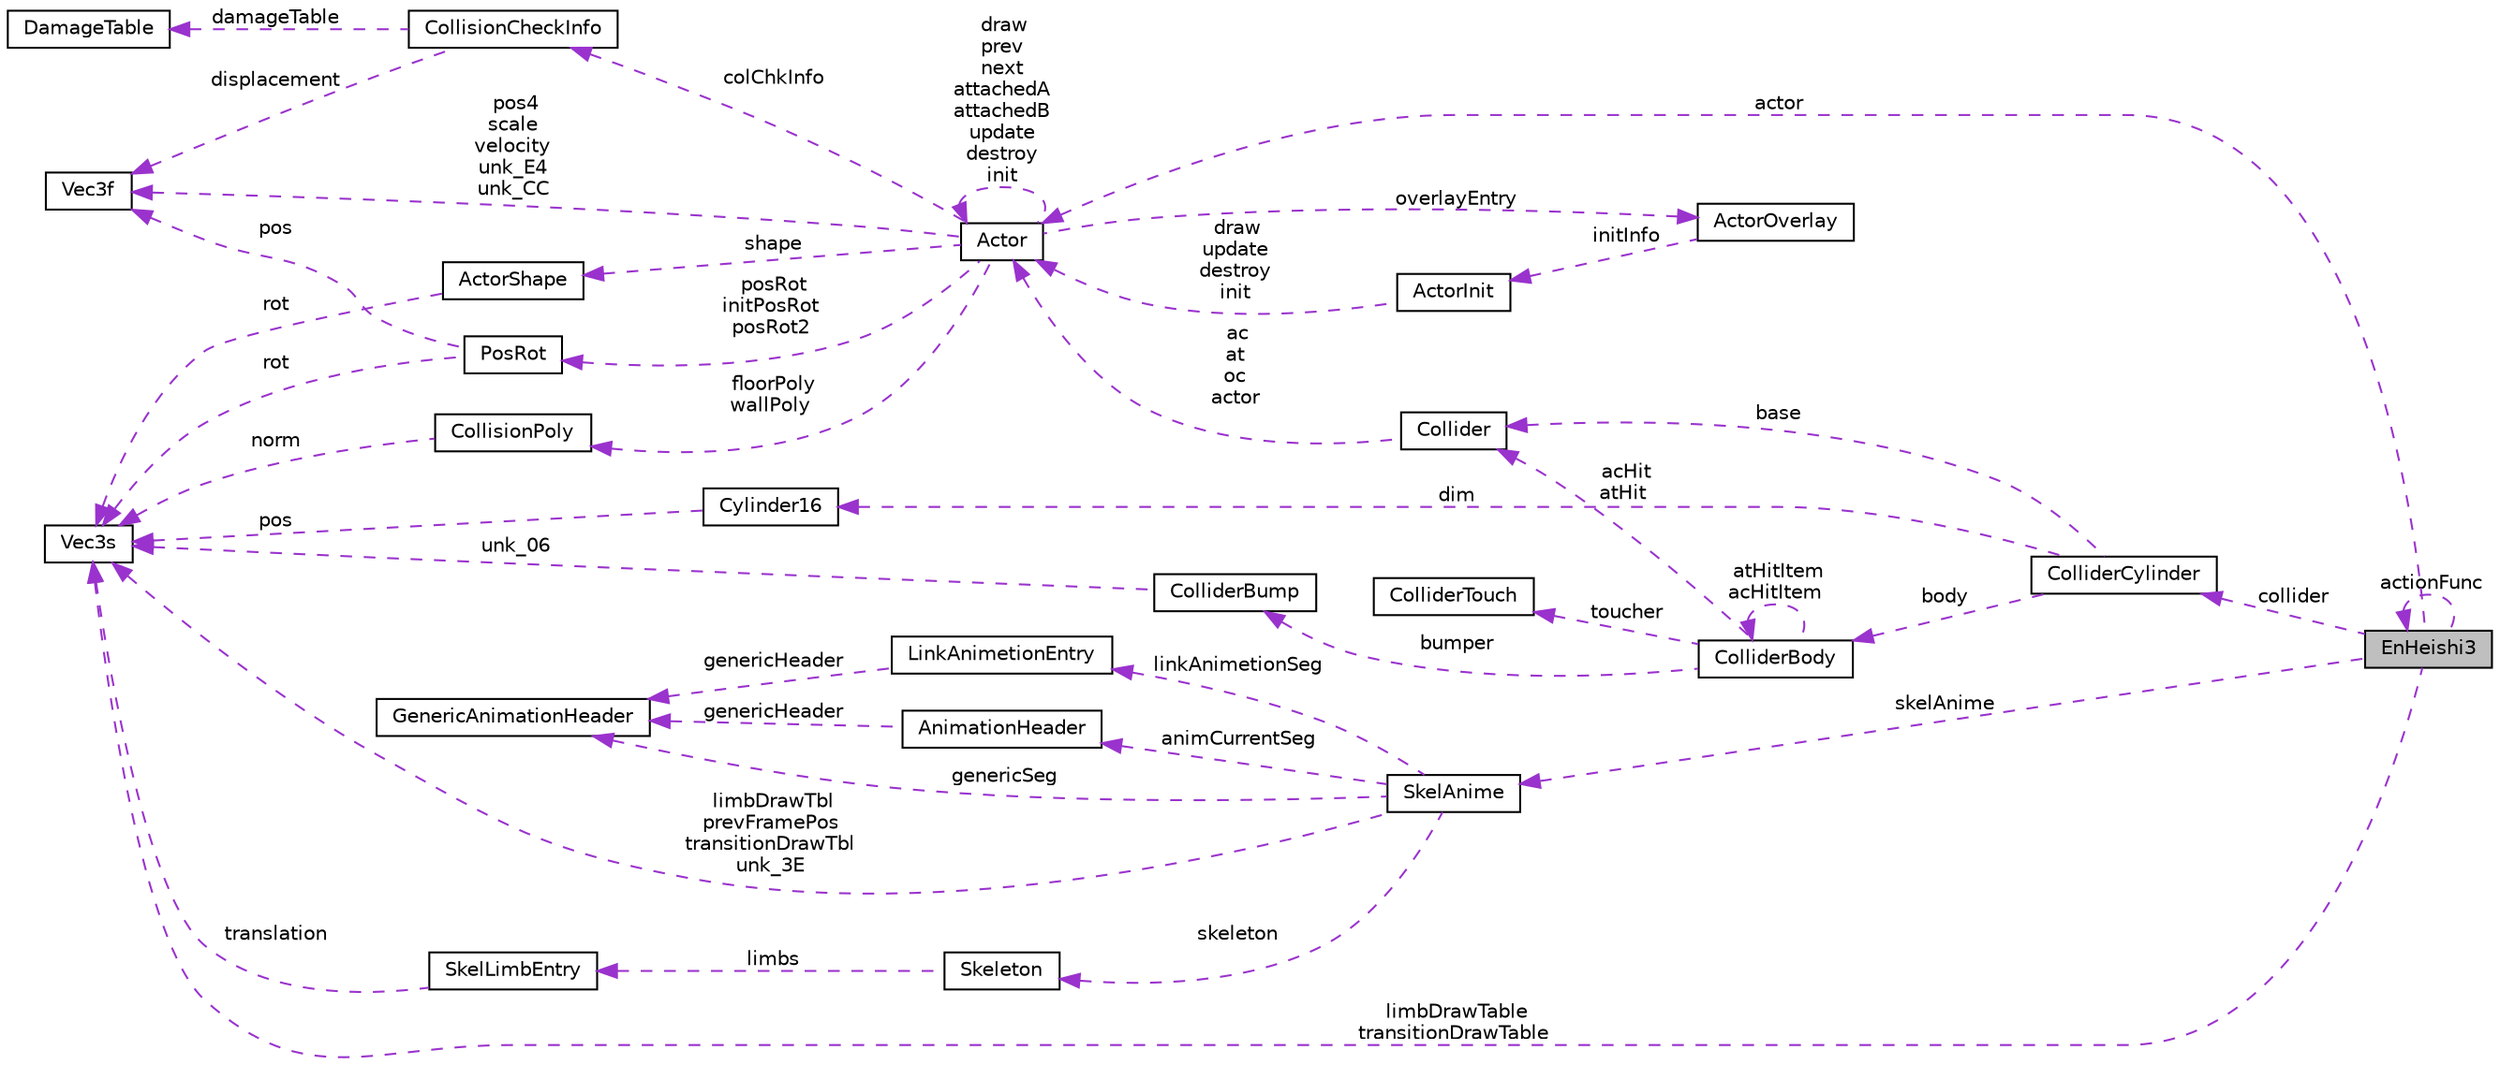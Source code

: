 digraph "EnHeishi3"
{
 // LATEX_PDF_SIZE
  edge [fontname="Helvetica",fontsize="10",labelfontname="Helvetica",labelfontsize="10"];
  node [fontname="Helvetica",fontsize="10",shape=record];
  rankdir="LR";
  Node1 [label="EnHeishi3",height=0.2,width=0.4,color="black", fillcolor="grey75", style="filled", fontcolor="black",tooltip=" "];
  Node2 -> Node1 [dir="back",color="darkorchid3",fontsize="10",style="dashed",label=" actor" ,fontname="Helvetica"];
  Node2 [label="Actor",height=0.2,width=0.4,color="black", fillcolor="white", style="filled",URL="$dd/da2/structActor.html",tooltip=" "];
  Node2 -> Node2 [dir="back",color="darkorchid3",fontsize="10",style="dashed",label=" draw\nprev\nnext\nattachedA\nattachedB\nupdate\ndestroy\ninit" ,fontname="Helvetica"];
  Node3 -> Node2 [dir="back",color="darkorchid3",fontsize="10",style="dashed",label=" posRot\ninitPosRot\nposRot2" ,fontname="Helvetica"];
  Node3 [label="PosRot",height=0.2,width=0.4,color="black", fillcolor="white", style="filled",URL="$d5/dba/structPosRot.html",tooltip=" "];
  Node4 -> Node3 [dir="back",color="darkorchid3",fontsize="10",style="dashed",label=" rot" ,fontname="Helvetica"];
  Node4 [label="Vec3s",height=0.2,width=0.4,color="black", fillcolor="white", style="filled",URL="$d8/d79/structVec3s.html",tooltip=" "];
  Node5 -> Node3 [dir="back",color="darkorchid3",fontsize="10",style="dashed",label=" pos" ,fontname="Helvetica"];
  Node5 [label="Vec3f",height=0.2,width=0.4,color="black", fillcolor="white", style="filled",URL="$d0/dc7/structVec3f.html",tooltip=" "];
  Node6 -> Node2 [dir="back",color="darkorchid3",fontsize="10",style="dashed",label=" overlayEntry" ,fontname="Helvetica"];
  Node6 [label="ActorOverlay",height=0.2,width=0.4,color="black", fillcolor="white", style="filled",URL="$d4/d76/structActorOverlay.html",tooltip=" "];
  Node7 -> Node6 [dir="back",color="darkorchid3",fontsize="10",style="dashed",label=" initInfo" ,fontname="Helvetica"];
  Node7 [label="ActorInit",height=0.2,width=0.4,color="black", fillcolor="white", style="filled",URL="$d6/dc9/structActorInit.html",tooltip=" "];
  Node2 -> Node7 [dir="back",color="darkorchid3",fontsize="10",style="dashed",label=" draw\nupdate\ndestroy\ninit" ,fontname="Helvetica"];
  Node8 -> Node2 [dir="back",color="darkorchid3",fontsize="10",style="dashed",label=" shape" ,fontname="Helvetica"];
  Node8 [label="ActorShape",height=0.2,width=0.4,color="black", fillcolor="white", style="filled",URL="$d2/d09/structActorShape.html",tooltip=" "];
  Node4 -> Node8 [dir="back",color="darkorchid3",fontsize="10",style="dashed",label=" rot" ,fontname="Helvetica"];
  Node9 -> Node2 [dir="back",color="darkorchid3",fontsize="10",style="dashed",label=" colChkInfo" ,fontname="Helvetica"];
  Node9 [label="CollisionCheckInfo",height=0.2,width=0.4,color="black", fillcolor="white", style="filled",URL="$d0/d20/structCollisionCheckInfo.html",tooltip=" "];
  Node10 -> Node9 [dir="back",color="darkorchid3",fontsize="10",style="dashed",label=" damageTable" ,fontname="Helvetica"];
  Node10 [label="DamageTable",height=0.2,width=0.4,color="black", fillcolor="white", style="filled",URL="$da/da9/structDamageTable.html",tooltip=" "];
  Node5 -> Node9 [dir="back",color="darkorchid3",fontsize="10",style="dashed",label=" displacement" ,fontname="Helvetica"];
  Node11 -> Node2 [dir="back",color="darkorchid3",fontsize="10",style="dashed",label=" floorPoly\nwallPoly" ,fontname="Helvetica"];
  Node11 [label="CollisionPoly",height=0.2,width=0.4,color="black", fillcolor="white", style="filled",URL="$de/de9/structCollisionPoly.html",tooltip=" "];
  Node4 -> Node11 [dir="back",color="darkorchid3",fontsize="10",style="dashed",label=" norm" ,fontname="Helvetica"];
  Node5 -> Node2 [dir="back",color="darkorchid3",fontsize="10",style="dashed",label=" pos4\nscale\nvelocity\nunk_E4\nunk_CC" ,fontname="Helvetica"];
  Node12 -> Node1 [dir="back",color="darkorchid3",fontsize="10",style="dashed",label=" collider" ,fontname="Helvetica"];
  Node12 [label="ColliderCylinder",height=0.2,width=0.4,color="black", fillcolor="white", style="filled",URL="$da/df5/structColliderCylinder.html",tooltip=" "];
  Node13 -> Node12 [dir="back",color="darkorchid3",fontsize="10",style="dashed",label=" base" ,fontname="Helvetica"];
  Node13 [label="Collider",height=0.2,width=0.4,color="black", fillcolor="white", style="filled",URL="$d0/d61/structCollider.html",tooltip=" "];
  Node2 -> Node13 [dir="back",color="darkorchid3",fontsize="10",style="dashed",label=" ac\nat\noc\nactor" ,fontname="Helvetica"];
  Node14 -> Node12 [dir="back",color="darkorchid3",fontsize="10",style="dashed",label=" dim" ,fontname="Helvetica"];
  Node14 [label="Cylinder16",height=0.2,width=0.4,color="black", fillcolor="white", style="filled",URL="$db/d55/structCylinder16.html",tooltip=" "];
  Node4 -> Node14 [dir="back",color="darkorchid3",fontsize="10",style="dashed",label=" pos" ,fontname="Helvetica"];
  Node15 -> Node12 [dir="back",color="darkorchid3",fontsize="10",style="dashed",label=" body" ,fontname="Helvetica"];
  Node15 [label="ColliderBody",height=0.2,width=0.4,color="black", fillcolor="white", style="filled",URL="$de/d87/structColliderBody.html",tooltip=" "];
  Node13 -> Node15 [dir="back",color="darkorchid3",fontsize="10",style="dashed",label=" acHit\natHit" ,fontname="Helvetica"];
  Node15 -> Node15 [dir="back",color="darkorchid3",fontsize="10",style="dashed",label=" atHitItem\nacHitItem" ,fontname="Helvetica"];
  Node16 -> Node15 [dir="back",color="darkorchid3",fontsize="10",style="dashed",label=" bumper" ,fontname="Helvetica"];
  Node16 [label="ColliderBump",height=0.2,width=0.4,color="black", fillcolor="white", style="filled",URL="$d0/d29/structColliderBump.html",tooltip=" "];
  Node4 -> Node16 [dir="back",color="darkorchid3",fontsize="10",style="dashed",label=" unk_06" ,fontname="Helvetica"];
  Node17 -> Node15 [dir="back",color="darkorchid3",fontsize="10",style="dashed",label=" toucher" ,fontname="Helvetica"];
  Node17 [label="ColliderTouch",height=0.2,width=0.4,color="black", fillcolor="white", style="filled",URL="$da/d5d/structColliderTouch.html",tooltip=" "];
  Node18 -> Node1 [dir="back",color="darkorchid3",fontsize="10",style="dashed",label=" skelAnime" ,fontname="Helvetica"];
  Node18 [label="SkelAnime",height=0.2,width=0.4,color="black", fillcolor="white", style="filled",URL="$d6/d4e/structSkelAnime.html",tooltip=" "];
  Node19 -> Node18 [dir="back",color="darkorchid3",fontsize="10",style="dashed",label=" genericSeg" ,fontname="Helvetica"];
  Node19 [label="GenericAnimationHeader",height=0.2,width=0.4,color="black", fillcolor="white", style="filled",URL="$d8/da2/structGenericAnimationHeader.html",tooltip=" "];
  Node20 -> Node18 [dir="back",color="darkorchid3",fontsize="10",style="dashed",label=" linkAnimetionSeg" ,fontname="Helvetica"];
  Node20 [label="LinkAnimetionEntry",height=0.2,width=0.4,color="black", fillcolor="white", style="filled",URL="$da/db2/structLinkAnimetionEntry.html",tooltip=" "];
  Node19 -> Node20 [dir="back",color="darkorchid3",fontsize="10",style="dashed",label=" genericHeader" ,fontname="Helvetica"];
  Node21 -> Node18 [dir="back",color="darkorchid3",fontsize="10",style="dashed",label=" animCurrentSeg" ,fontname="Helvetica"];
  Node21 [label="AnimationHeader",height=0.2,width=0.4,color="black", fillcolor="white", style="filled",URL="$d4/dd2/structAnimationHeader.html",tooltip=" "];
  Node19 -> Node21 [dir="back",color="darkorchid3",fontsize="10",style="dashed",label=" genericHeader" ,fontname="Helvetica"];
  Node22 -> Node18 [dir="back",color="darkorchid3",fontsize="10",style="dashed",label=" skeleton" ,fontname="Helvetica"];
  Node22 [label="Skeleton",height=0.2,width=0.4,color="black", fillcolor="white", style="filled",URL="$dc/d1b/structSkeleton.html",tooltip=" "];
  Node23 -> Node22 [dir="back",color="darkorchid3",fontsize="10",style="dashed",label=" limbs" ,fontname="Helvetica"];
  Node23 [label="SkelLimbEntry",height=0.2,width=0.4,color="black", fillcolor="white", style="filled",URL="$dd/d8c/structSkelLimbEntry.html",tooltip=" "];
  Node4 -> Node23 [dir="back",color="darkorchid3",fontsize="10",style="dashed",label=" translation" ,fontname="Helvetica"];
  Node4 -> Node18 [dir="back",color="darkorchid3",fontsize="10",style="dashed",label=" limbDrawTbl\nprevFramePos\ntransitionDrawTbl\nunk_3E" ,fontname="Helvetica"];
  Node4 -> Node1 [dir="back",color="darkorchid3",fontsize="10",style="dashed",label=" limbDrawTable\ntransitionDrawTable" ,fontname="Helvetica"];
  Node1 -> Node1 [dir="back",color="darkorchid3",fontsize="10",style="dashed",label=" actionFunc" ,fontname="Helvetica"];
}
